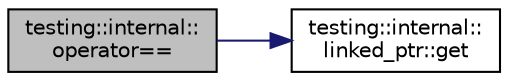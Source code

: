 digraph "testing::internal::operator=="
{
  edge [fontname="Helvetica",fontsize="10",labelfontname="Helvetica",labelfontsize="10"];
  node [fontname="Helvetica",fontsize="10",shape=record];
  rankdir="LR";
  Node1965 [label="testing::internal::\loperator==",height=0.2,width=0.4,color="black", fillcolor="grey75", style="filled", fontcolor="black"];
  Node1965 -> Node1966 [color="midnightblue",fontsize="10",style="solid",fontname="Helvetica"];
  Node1966 [label="testing::internal::\llinked_ptr::get",height=0.2,width=0.4,color="black", fillcolor="white", style="filled",URL="$d9/df4/classtesting_1_1internal_1_1linked__ptr.html#a0c2ba99eb3521806f83f5c4435465ce0"];
}
